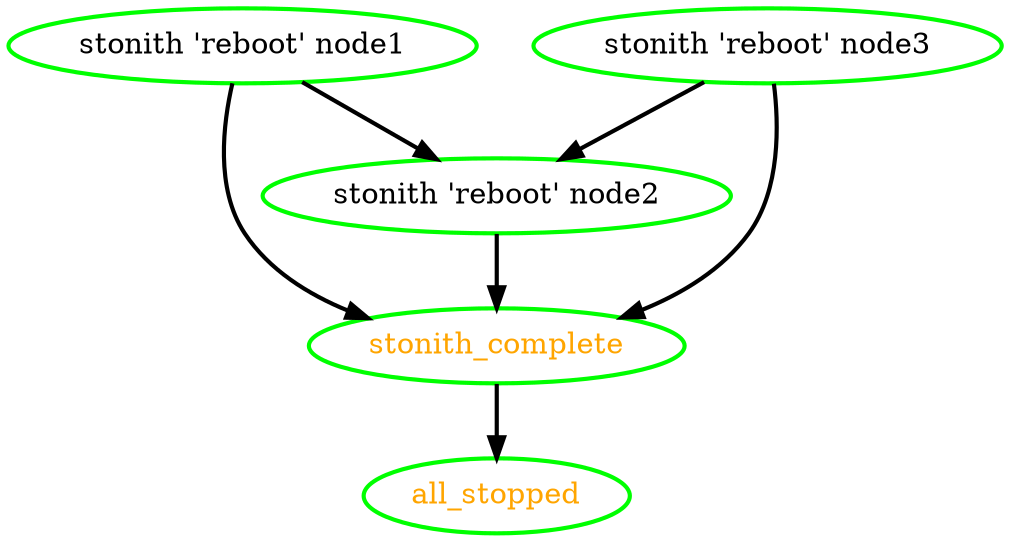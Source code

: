 digraph "g" {
"all_stopped" [ style=bold color="green" fontcolor="orange"]
"stonith 'reboot' node1" -> "stonith 'reboot' node2" [ style = bold]
"stonith 'reboot' node1" -> "stonith_complete" [ style = bold]
"stonith 'reboot' node1" [ style=bold color="green" fontcolor="black"]
"stonith 'reboot' node2" -> "stonith_complete" [ style = bold]
"stonith 'reboot' node2" [ style=bold color="green" fontcolor="black"]
"stonith 'reboot' node3" -> "stonith 'reboot' node2" [ style = bold]
"stonith 'reboot' node3" -> "stonith_complete" [ style = bold]
"stonith 'reboot' node3" [ style=bold color="green" fontcolor="black"]
"stonith_complete" -> "all_stopped" [ style = bold]
"stonith_complete" [ style=bold color="green" fontcolor="orange"]
}
